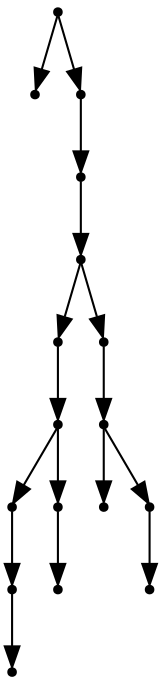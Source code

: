 digraph {
  16 [shape=point];
  0 [shape=point];
  15 [shape=point];
  14 [shape=point];
  13 [shape=point];
  7 [shape=point];
  6 [shape=point];
  3 [shape=point];
  2 [shape=point];
  1 [shape=point];
  5 [shape=point];
  4 [shape=point];
  12 [shape=point];
  11 [shape=point];
  8 [shape=point];
  10 [shape=point];
  9 [shape=point];
16 -> 0;
16 -> 15;
15 -> 14;
14 -> 13;
13 -> 7;
7 -> 6;
6 -> 3;
3 -> 2;
2 -> 1;
6 -> 5;
5 -> 4;
13 -> 12;
12 -> 11;
11 -> 8;
11 -> 10;
10 -> 9;
}

